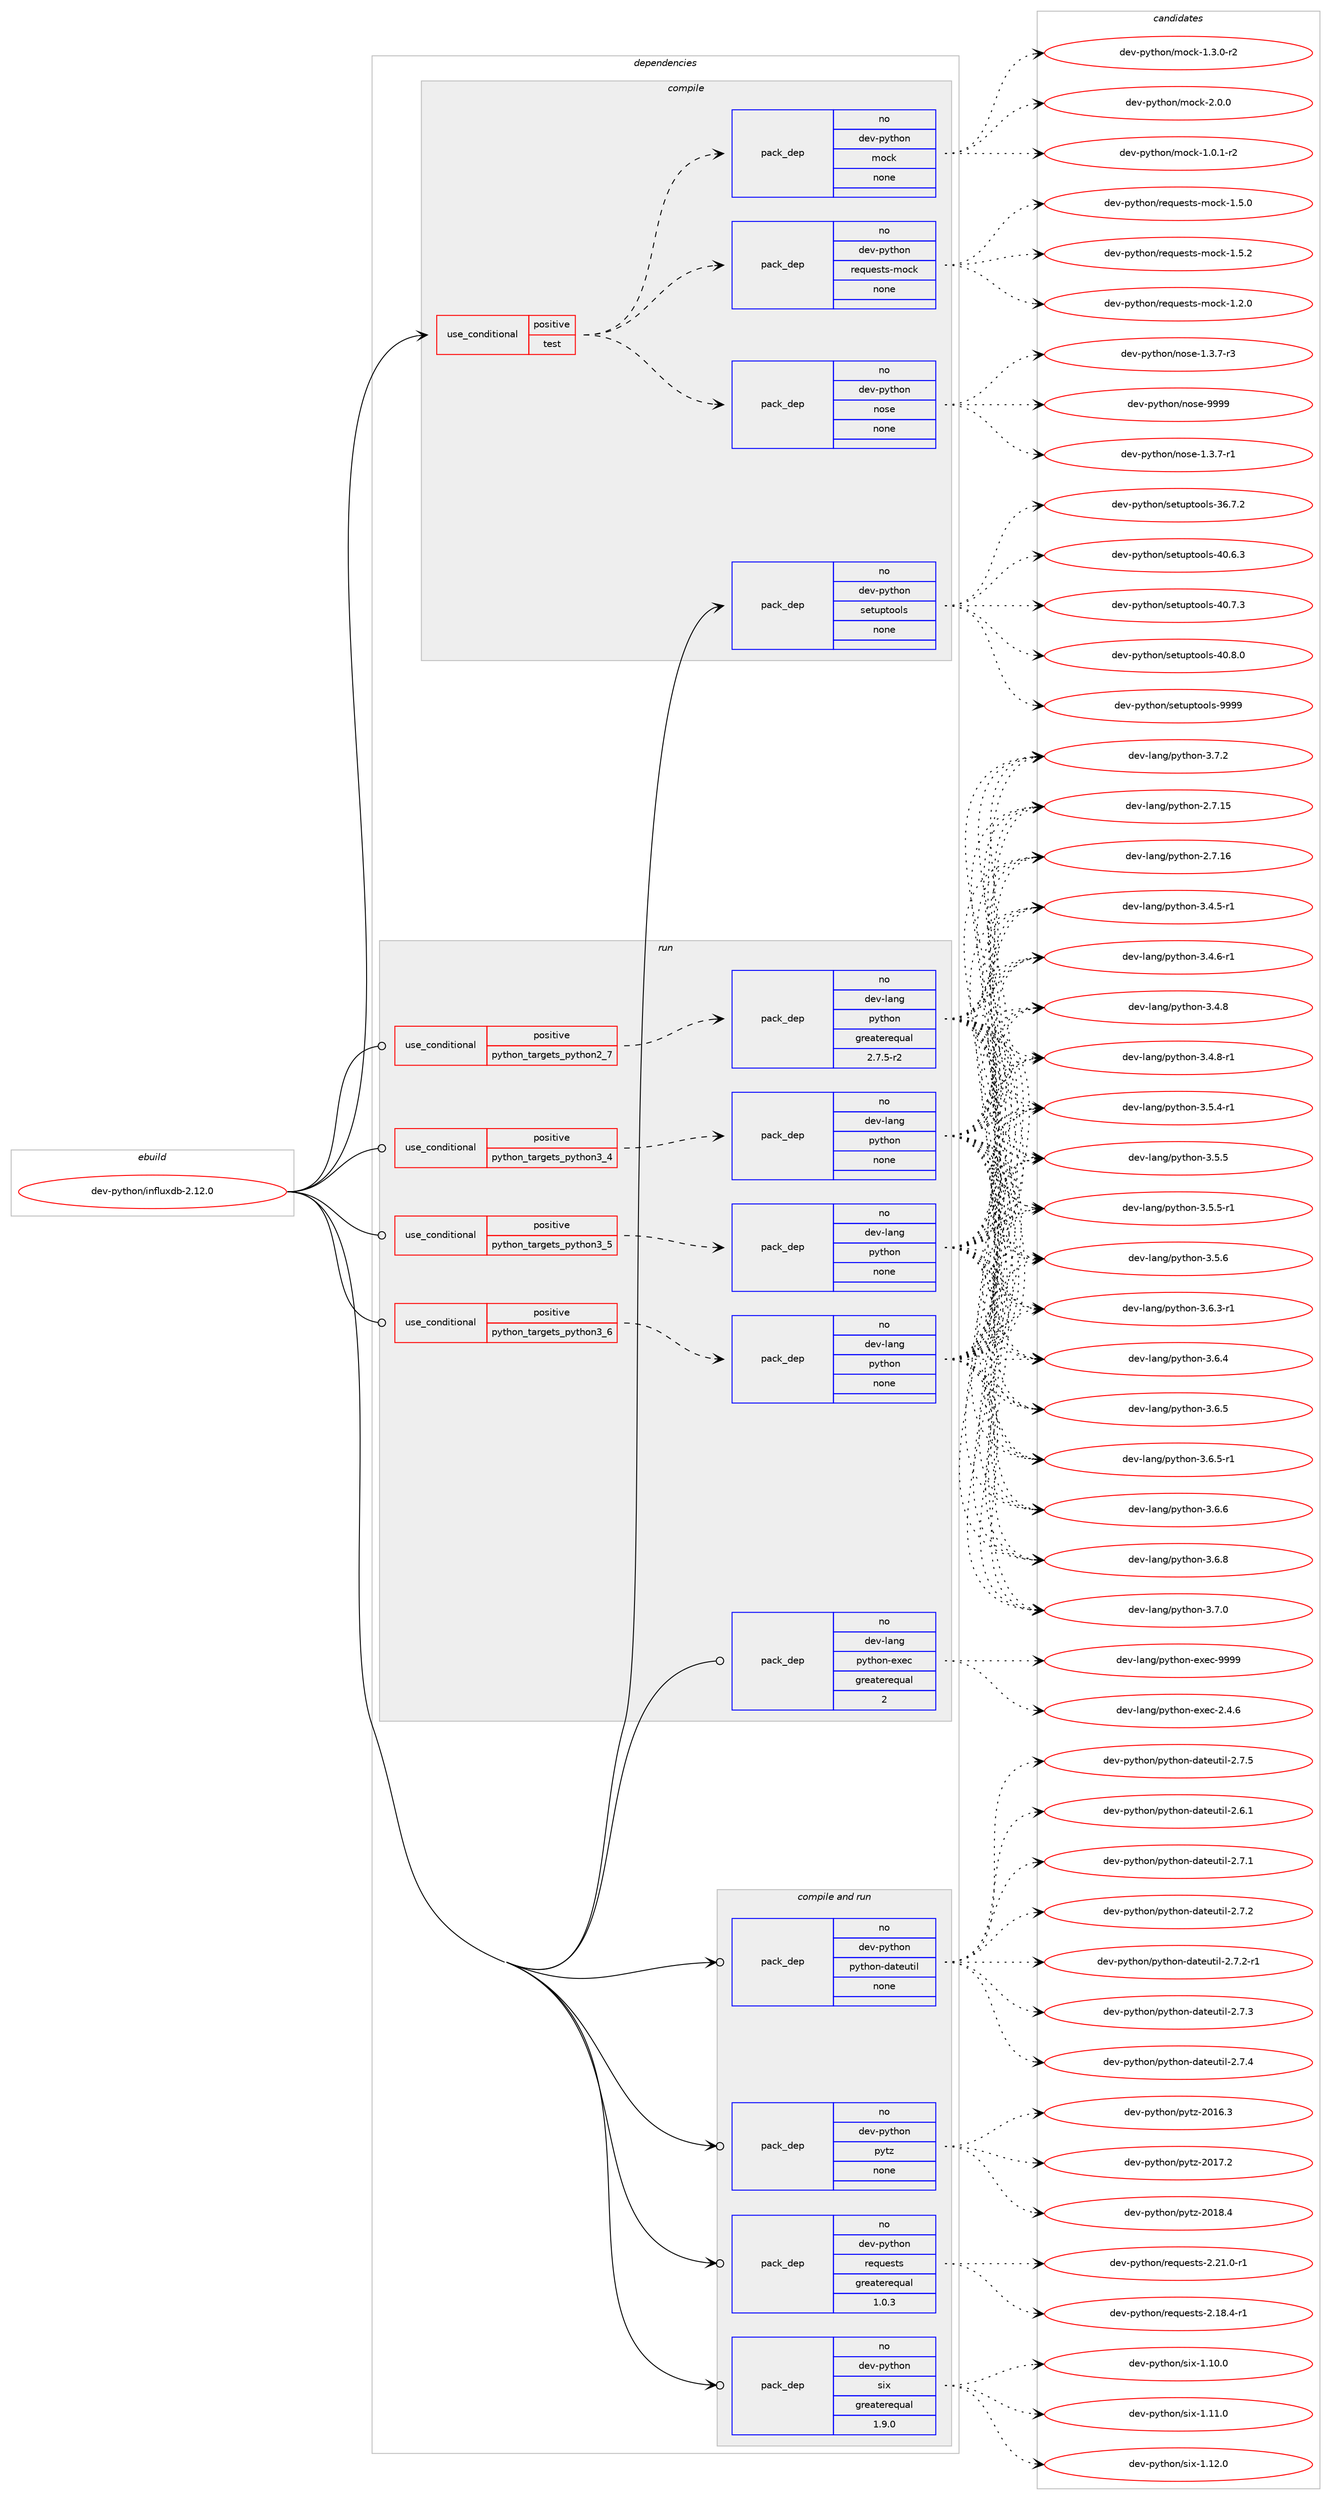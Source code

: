 digraph prolog {

# *************
# Graph options
# *************

newrank=true;
concentrate=true;
compound=true;
graph [rankdir=LR,fontname=Helvetica,fontsize=10,ranksep=1.5];#, ranksep=2.5, nodesep=0.2];
edge  [arrowhead=vee];
node  [fontname=Helvetica,fontsize=10];

# **********
# The ebuild
# **********

subgraph cluster_leftcol {
color=gray;
rank=same;
label=<<i>ebuild</i>>;
id [label="dev-python/influxdb-2.12.0", color=red, width=4, href="../dev-python/influxdb-2.12.0.svg"];
}

# ****************
# The dependencies
# ****************

subgraph cluster_midcol {
color=gray;
label=<<i>dependencies</i>>;
subgraph cluster_compile {
fillcolor="#eeeeee";
style=filled;
label=<<i>compile</i>>;
subgraph cond375789 {
dependency1413830 [label=<<TABLE BORDER="0" CELLBORDER="1" CELLSPACING="0" CELLPADDING="4"><TR><TD ROWSPAN="3" CELLPADDING="10">use_conditional</TD></TR><TR><TD>positive</TD></TR><TR><TD>test</TD></TR></TABLE>>, shape=none, color=red];
subgraph pack1014772 {
dependency1413831 [label=<<TABLE BORDER="0" CELLBORDER="1" CELLSPACING="0" CELLPADDING="4" WIDTH="220"><TR><TD ROWSPAN="6" CELLPADDING="30">pack_dep</TD></TR><TR><TD WIDTH="110">no</TD></TR><TR><TD>dev-python</TD></TR><TR><TD>mock</TD></TR><TR><TD>none</TD></TR><TR><TD></TD></TR></TABLE>>, shape=none, color=blue];
}
dependency1413830:e -> dependency1413831:w [weight=20,style="dashed",arrowhead="vee"];
subgraph pack1014773 {
dependency1413832 [label=<<TABLE BORDER="0" CELLBORDER="1" CELLSPACING="0" CELLPADDING="4" WIDTH="220"><TR><TD ROWSPAN="6" CELLPADDING="30">pack_dep</TD></TR><TR><TD WIDTH="110">no</TD></TR><TR><TD>dev-python</TD></TR><TR><TD>nose</TD></TR><TR><TD>none</TD></TR><TR><TD></TD></TR></TABLE>>, shape=none, color=blue];
}
dependency1413830:e -> dependency1413832:w [weight=20,style="dashed",arrowhead="vee"];
subgraph pack1014774 {
dependency1413833 [label=<<TABLE BORDER="0" CELLBORDER="1" CELLSPACING="0" CELLPADDING="4" WIDTH="220"><TR><TD ROWSPAN="6" CELLPADDING="30">pack_dep</TD></TR><TR><TD WIDTH="110">no</TD></TR><TR><TD>dev-python</TD></TR><TR><TD>requests-mock</TD></TR><TR><TD>none</TD></TR><TR><TD></TD></TR></TABLE>>, shape=none, color=blue];
}
dependency1413830:e -> dependency1413833:w [weight=20,style="dashed",arrowhead="vee"];
}
id:e -> dependency1413830:w [weight=20,style="solid",arrowhead="vee"];
subgraph pack1014775 {
dependency1413834 [label=<<TABLE BORDER="0" CELLBORDER="1" CELLSPACING="0" CELLPADDING="4" WIDTH="220"><TR><TD ROWSPAN="6" CELLPADDING="30">pack_dep</TD></TR><TR><TD WIDTH="110">no</TD></TR><TR><TD>dev-python</TD></TR><TR><TD>setuptools</TD></TR><TR><TD>none</TD></TR><TR><TD></TD></TR></TABLE>>, shape=none, color=blue];
}
id:e -> dependency1413834:w [weight=20,style="solid",arrowhead="vee"];
}
subgraph cluster_compileandrun {
fillcolor="#eeeeee";
style=filled;
label=<<i>compile and run</i>>;
subgraph pack1014776 {
dependency1413835 [label=<<TABLE BORDER="0" CELLBORDER="1" CELLSPACING="0" CELLPADDING="4" WIDTH="220"><TR><TD ROWSPAN="6" CELLPADDING="30">pack_dep</TD></TR><TR><TD WIDTH="110">no</TD></TR><TR><TD>dev-python</TD></TR><TR><TD>python-dateutil</TD></TR><TR><TD>none</TD></TR><TR><TD></TD></TR></TABLE>>, shape=none, color=blue];
}
id:e -> dependency1413835:w [weight=20,style="solid",arrowhead="odotvee"];
subgraph pack1014777 {
dependency1413836 [label=<<TABLE BORDER="0" CELLBORDER="1" CELLSPACING="0" CELLPADDING="4" WIDTH="220"><TR><TD ROWSPAN="6" CELLPADDING="30">pack_dep</TD></TR><TR><TD WIDTH="110">no</TD></TR><TR><TD>dev-python</TD></TR><TR><TD>pytz</TD></TR><TR><TD>none</TD></TR><TR><TD></TD></TR></TABLE>>, shape=none, color=blue];
}
id:e -> dependency1413836:w [weight=20,style="solid",arrowhead="odotvee"];
subgraph pack1014778 {
dependency1413837 [label=<<TABLE BORDER="0" CELLBORDER="1" CELLSPACING="0" CELLPADDING="4" WIDTH="220"><TR><TD ROWSPAN="6" CELLPADDING="30">pack_dep</TD></TR><TR><TD WIDTH="110">no</TD></TR><TR><TD>dev-python</TD></TR><TR><TD>requests</TD></TR><TR><TD>greaterequal</TD></TR><TR><TD>1.0.3</TD></TR></TABLE>>, shape=none, color=blue];
}
id:e -> dependency1413837:w [weight=20,style="solid",arrowhead="odotvee"];
subgraph pack1014779 {
dependency1413838 [label=<<TABLE BORDER="0" CELLBORDER="1" CELLSPACING="0" CELLPADDING="4" WIDTH="220"><TR><TD ROWSPAN="6" CELLPADDING="30">pack_dep</TD></TR><TR><TD WIDTH="110">no</TD></TR><TR><TD>dev-python</TD></TR><TR><TD>six</TD></TR><TR><TD>greaterequal</TD></TR><TR><TD>1.9.0</TD></TR></TABLE>>, shape=none, color=blue];
}
id:e -> dependency1413838:w [weight=20,style="solid",arrowhead="odotvee"];
}
subgraph cluster_run {
fillcolor="#eeeeee";
style=filled;
label=<<i>run</i>>;
subgraph cond375790 {
dependency1413839 [label=<<TABLE BORDER="0" CELLBORDER="1" CELLSPACING="0" CELLPADDING="4"><TR><TD ROWSPAN="3" CELLPADDING="10">use_conditional</TD></TR><TR><TD>positive</TD></TR><TR><TD>python_targets_python2_7</TD></TR></TABLE>>, shape=none, color=red];
subgraph pack1014780 {
dependency1413840 [label=<<TABLE BORDER="0" CELLBORDER="1" CELLSPACING="0" CELLPADDING="4" WIDTH="220"><TR><TD ROWSPAN="6" CELLPADDING="30">pack_dep</TD></TR><TR><TD WIDTH="110">no</TD></TR><TR><TD>dev-lang</TD></TR><TR><TD>python</TD></TR><TR><TD>greaterequal</TD></TR><TR><TD>2.7.5-r2</TD></TR></TABLE>>, shape=none, color=blue];
}
dependency1413839:e -> dependency1413840:w [weight=20,style="dashed",arrowhead="vee"];
}
id:e -> dependency1413839:w [weight=20,style="solid",arrowhead="odot"];
subgraph cond375791 {
dependency1413841 [label=<<TABLE BORDER="0" CELLBORDER="1" CELLSPACING="0" CELLPADDING="4"><TR><TD ROWSPAN="3" CELLPADDING="10">use_conditional</TD></TR><TR><TD>positive</TD></TR><TR><TD>python_targets_python3_4</TD></TR></TABLE>>, shape=none, color=red];
subgraph pack1014781 {
dependency1413842 [label=<<TABLE BORDER="0" CELLBORDER="1" CELLSPACING="0" CELLPADDING="4" WIDTH="220"><TR><TD ROWSPAN="6" CELLPADDING="30">pack_dep</TD></TR><TR><TD WIDTH="110">no</TD></TR><TR><TD>dev-lang</TD></TR><TR><TD>python</TD></TR><TR><TD>none</TD></TR><TR><TD></TD></TR></TABLE>>, shape=none, color=blue];
}
dependency1413841:e -> dependency1413842:w [weight=20,style="dashed",arrowhead="vee"];
}
id:e -> dependency1413841:w [weight=20,style="solid",arrowhead="odot"];
subgraph cond375792 {
dependency1413843 [label=<<TABLE BORDER="0" CELLBORDER="1" CELLSPACING="0" CELLPADDING="4"><TR><TD ROWSPAN="3" CELLPADDING="10">use_conditional</TD></TR><TR><TD>positive</TD></TR><TR><TD>python_targets_python3_5</TD></TR></TABLE>>, shape=none, color=red];
subgraph pack1014782 {
dependency1413844 [label=<<TABLE BORDER="0" CELLBORDER="1" CELLSPACING="0" CELLPADDING="4" WIDTH="220"><TR><TD ROWSPAN="6" CELLPADDING="30">pack_dep</TD></TR><TR><TD WIDTH="110">no</TD></TR><TR><TD>dev-lang</TD></TR><TR><TD>python</TD></TR><TR><TD>none</TD></TR><TR><TD></TD></TR></TABLE>>, shape=none, color=blue];
}
dependency1413843:e -> dependency1413844:w [weight=20,style="dashed",arrowhead="vee"];
}
id:e -> dependency1413843:w [weight=20,style="solid",arrowhead="odot"];
subgraph cond375793 {
dependency1413845 [label=<<TABLE BORDER="0" CELLBORDER="1" CELLSPACING="0" CELLPADDING="4"><TR><TD ROWSPAN="3" CELLPADDING="10">use_conditional</TD></TR><TR><TD>positive</TD></TR><TR><TD>python_targets_python3_6</TD></TR></TABLE>>, shape=none, color=red];
subgraph pack1014783 {
dependency1413846 [label=<<TABLE BORDER="0" CELLBORDER="1" CELLSPACING="0" CELLPADDING="4" WIDTH="220"><TR><TD ROWSPAN="6" CELLPADDING="30">pack_dep</TD></TR><TR><TD WIDTH="110">no</TD></TR><TR><TD>dev-lang</TD></TR><TR><TD>python</TD></TR><TR><TD>none</TD></TR><TR><TD></TD></TR></TABLE>>, shape=none, color=blue];
}
dependency1413845:e -> dependency1413846:w [weight=20,style="dashed",arrowhead="vee"];
}
id:e -> dependency1413845:w [weight=20,style="solid",arrowhead="odot"];
subgraph pack1014784 {
dependency1413847 [label=<<TABLE BORDER="0" CELLBORDER="1" CELLSPACING="0" CELLPADDING="4" WIDTH="220"><TR><TD ROWSPAN="6" CELLPADDING="30">pack_dep</TD></TR><TR><TD WIDTH="110">no</TD></TR><TR><TD>dev-lang</TD></TR><TR><TD>python-exec</TD></TR><TR><TD>greaterequal</TD></TR><TR><TD>2</TD></TR></TABLE>>, shape=none, color=blue];
}
id:e -> dependency1413847:w [weight=20,style="solid",arrowhead="odot"];
}
}

# **************
# The candidates
# **************

subgraph cluster_choices {
rank=same;
color=gray;
label=<<i>candidates</i>>;

subgraph choice1014772 {
color=black;
nodesep=1;
choice1001011184511212111610411111047109111991074549464846494511450 [label="dev-python/mock-1.0.1-r2", color=red, width=4,href="../dev-python/mock-1.0.1-r2.svg"];
choice1001011184511212111610411111047109111991074549465146484511450 [label="dev-python/mock-1.3.0-r2", color=red, width=4,href="../dev-python/mock-1.3.0-r2.svg"];
choice100101118451121211161041111104710911199107455046484648 [label="dev-python/mock-2.0.0", color=red, width=4,href="../dev-python/mock-2.0.0.svg"];
dependency1413831:e -> choice1001011184511212111610411111047109111991074549464846494511450:w [style=dotted,weight="100"];
dependency1413831:e -> choice1001011184511212111610411111047109111991074549465146484511450:w [style=dotted,weight="100"];
dependency1413831:e -> choice100101118451121211161041111104710911199107455046484648:w [style=dotted,weight="100"];
}
subgraph choice1014773 {
color=black;
nodesep=1;
choice10010111845112121116104111110471101111151014549465146554511449 [label="dev-python/nose-1.3.7-r1", color=red, width=4,href="../dev-python/nose-1.3.7-r1.svg"];
choice10010111845112121116104111110471101111151014549465146554511451 [label="dev-python/nose-1.3.7-r3", color=red, width=4,href="../dev-python/nose-1.3.7-r3.svg"];
choice10010111845112121116104111110471101111151014557575757 [label="dev-python/nose-9999", color=red, width=4,href="../dev-python/nose-9999.svg"];
dependency1413832:e -> choice10010111845112121116104111110471101111151014549465146554511449:w [style=dotted,weight="100"];
dependency1413832:e -> choice10010111845112121116104111110471101111151014549465146554511451:w [style=dotted,weight="100"];
dependency1413832:e -> choice10010111845112121116104111110471101111151014557575757:w [style=dotted,weight="100"];
}
subgraph choice1014774 {
color=black;
nodesep=1;
choice10010111845112121116104111110471141011131171011151161154510911199107454946504648 [label="dev-python/requests-mock-1.2.0", color=red, width=4,href="../dev-python/requests-mock-1.2.0.svg"];
choice10010111845112121116104111110471141011131171011151161154510911199107454946534648 [label="dev-python/requests-mock-1.5.0", color=red, width=4,href="../dev-python/requests-mock-1.5.0.svg"];
choice10010111845112121116104111110471141011131171011151161154510911199107454946534650 [label="dev-python/requests-mock-1.5.2", color=red, width=4,href="../dev-python/requests-mock-1.5.2.svg"];
dependency1413833:e -> choice10010111845112121116104111110471141011131171011151161154510911199107454946504648:w [style=dotted,weight="100"];
dependency1413833:e -> choice10010111845112121116104111110471141011131171011151161154510911199107454946534648:w [style=dotted,weight="100"];
dependency1413833:e -> choice10010111845112121116104111110471141011131171011151161154510911199107454946534650:w [style=dotted,weight="100"];
}
subgraph choice1014775 {
color=black;
nodesep=1;
choice100101118451121211161041111104711510111611711211611111110811545515446554650 [label="dev-python/setuptools-36.7.2", color=red, width=4,href="../dev-python/setuptools-36.7.2.svg"];
choice100101118451121211161041111104711510111611711211611111110811545524846544651 [label="dev-python/setuptools-40.6.3", color=red, width=4,href="../dev-python/setuptools-40.6.3.svg"];
choice100101118451121211161041111104711510111611711211611111110811545524846554651 [label="dev-python/setuptools-40.7.3", color=red, width=4,href="../dev-python/setuptools-40.7.3.svg"];
choice100101118451121211161041111104711510111611711211611111110811545524846564648 [label="dev-python/setuptools-40.8.0", color=red, width=4,href="../dev-python/setuptools-40.8.0.svg"];
choice10010111845112121116104111110471151011161171121161111111081154557575757 [label="dev-python/setuptools-9999", color=red, width=4,href="../dev-python/setuptools-9999.svg"];
dependency1413834:e -> choice100101118451121211161041111104711510111611711211611111110811545515446554650:w [style=dotted,weight="100"];
dependency1413834:e -> choice100101118451121211161041111104711510111611711211611111110811545524846544651:w [style=dotted,weight="100"];
dependency1413834:e -> choice100101118451121211161041111104711510111611711211611111110811545524846554651:w [style=dotted,weight="100"];
dependency1413834:e -> choice100101118451121211161041111104711510111611711211611111110811545524846564648:w [style=dotted,weight="100"];
dependency1413834:e -> choice10010111845112121116104111110471151011161171121161111111081154557575757:w [style=dotted,weight="100"];
}
subgraph choice1014776 {
color=black;
nodesep=1;
choice10010111845112121116104111110471121211161041111104510097116101117116105108455046544649 [label="dev-python/python-dateutil-2.6.1", color=red, width=4,href="../dev-python/python-dateutil-2.6.1.svg"];
choice10010111845112121116104111110471121211161041111104510097116101117116105108455046554649 [label="dev-python/python-dateutil-2.7.1", color=red, width=4,href="../dev-python/python-dateutil-2.7.1.svg"];
choice10010111845112121116104111110471121211161041111104510097116101117116105108455046554650 [label="dev-python/python-dateutil-2.7.2", color=red, width=4,href="../dev-python/python-dateutil-2.7.2.svg"];
choice100101118451121211161041111104711212111610411111045100971161011171161051084550465546504511449 [label="dev-python/python-dateutil-2.7.2-r1", color=red, width=4,href="../dev-python/python-dateutil-2.7.2-r1.svg"];
choice10010111845112121116104111110471121211161041111104510097116101117116105108455046554651 [label="dev-python/python-dateutil-2.7.3", color=red, width=4,href="../dev-python/python-dateutil-2.7.3.svg"];
choice10010111845112121116104111110471121211161041111104510097116101117116105108455046554652 [label="dev-python/python-dateutil-2.7.4", color=red, width=4,href="../dev-python/python-dateutil-2.7.4.svg"];
choice10010111845112121116104111110471121211161041111104510097116101117116105108455046554653 [label="dev-python/python-dateutil-2.7.5", color=red, width=4,href="../dev-python/python-dateutil-2.7.5.svg"];
dependency1413835:e -> choice10010111845112121116104111110471121211161041111104510097116101117116105108455046544649:w [style=dotted,weight="100"];
dependency1413835:e -> choice10010111845112121116104111110471121211161041111104510097116101117116105108455046554649:w [style=dotted,weight="100"];
dependency1413835:e -> choice10010111845112121116104111110471121211161041111104510097116101117116105108455046554650:w [style=dotted,weight="100"];
dependency1413835:e -> choice100101118451121211161041111104711212111610411111045100971161011171161051084550465546504511449:w [style=dotted,weight="100"];
dependency1413835:e -> choice10010111845112121116104111110471121211161041111104510097116101117116105108455046554651:w [style=dotted,weight="100"];
dependency1413835:e -> choice10010111845112121116104111110471121211161041111104510097116101117116105108455046554652:w [style=dotted,weight="100"];
dependency1413835:e -> choice10010111845112121116104111110471121211161041111104510097116101117116105108455046554653:w [style=dotted,weight="100"];
}
subgraph choice1014777 {
color=black;
nodesep=1;
choice100101118451121211161041111104711212111612245504849544651 [label="dev-python/pytz-2016.3", color=red, width=4,href="../dev-python/pytz-2016.3.svg"];
choice100101118451121211161041111104711212111612245504849554650 [label="dev-python/pytz-2017.2", color=red, width=4,href="../dev-python/pytz-2017.2.svg"];
choice100101118451121211161041111104711212111612245504849564652 [label="dev-python/pytz-2018.4", color=red, width=4,href="../dev-python/pytz-2018.4.svg"];
dependency1413836:e -> choice100101118451121211161041111104711212111612245504849544651:w [style=dotted,weight="100"];
dependency1413836:e -> choice100101118451121211161041111104711212111612245504849554650:w [style=dotted,weight="100"];
dependency1413836:e -> choice100101118451121211161041111104711212111612245504849564652:w [style=dotted,weight="100"];
}
subgraph choice1014778 {
color=black;
nodesep=1;
choice1001011184511212111610411111047114101113117101115116115455046495646524511449 [label="dev-python/requests-2.18.4-r1", color=red, width=4,href="../dev-python/requests-2.18.4-r1.svg"];
choice1001011184511212111610411111047114101113117101115116115455046504946484511449 [label="dev-python/requests-2.21.0-r1", color=red, width=4,href="../dev-python/requests-2.21.0-r1.svg"];
dependency1413837:e -> choice1001011184511212111610411111047114101113117101115116115455046495646524511449:w [style=dotted,weight="100"];
dependency1413837:e -> choice1001011184511212111610411111047114101113117101115116115455046504946484511449:w [style=dotted,weight="100"];
}
subgraph choice1014779 {
color=black;
nodesep=1;
choice100101118451121211161041111104711510512045494649484648 [label="dev-python/six-1.10.0", color=red, width=4,href="../dev-python/six-1.10.0.svg"];
choice100101118451121211161041111104711510512045494649494648 [label="dev-python/six-1.11.0", color=red, width=4,href="../dev-python/six-1.11.0.svg"];
choice100101118451121211161041111104711510512045494649504648 [label="dev-python/six-1.12.0", color=red, width=4,href="../dev-python/six-1.12.0.svg"];
dependency1413838:e -> choice100101118451121211161041111104711510512045494649484648:w [style=dotted,weight="100"];
dependency1413838:e -> choice100101118451121211161041111104711510512045494649494648:w [style=dotted,weight="100"];
dependency1413838:e -> choice100101118451121211161041111104711510512045494649504648:w [style=dotted,weight="100"];
}
subgraph choice1014780 {
color=black;
nodesep=1;
choice10010111845108971101034711212111610411111045504655464953 [label="dev-lang/python-2.7.15", color=red, width=4,href="../dev-lang/python-2.7.15.svg"];
choice10010111845108971101034711212111610411111045504655464954 [label="dev-lang/python-2.7.16", color=red, width=4,href="../dev-lang/python-2.7.16.svg"];
choice1001011184510897110103471121211161041111104551465246534511449 [label="dev-lang/python-3.4.5-r1", color=red, width=4,href="../dev-lang/python-3.4.5-r1.svg"];
choice1001011184510897110103471121211161041111104551465246544511449 [label="dev-lang/python-3.4.6-r1", color=red, width=4,href="../dev-lang/python-3.4.6-r1.svg"];
choice100101118451089711010347112121116104111110455146524656 [label="dev-lang/python-3.4.8", color=red, width=4,href="../dev-lang/python-3.4.8.svg"];
choice1001011184510897110103471121211161041111104551465246564511449 [label="dev-lang/python-3.4.8-r1", color=red, width=4,href="../dev-lang/python-3.4.8-r1.svg"];
choice1001011184510897110103471121211161041111104551465346524511449 [label="dev-lang/python-3.5.4-r1", color=red, width=4,href="../dev-lang/python-3.5.4-r1.svg"];
choice100101118451089711010347112121116104111110455146534653 [label="dev-lang/python-3.5.5", color=red, width=4,href="../dev-lang/python-3.5.5.svg"];
choice1001011184510897110103471121211161041111104551465346534511449 [label="dev-lang/python-3.5.5-r1", color=red, width=4,href="../dev-lang/python-3.5.5-r1.svg"];
choice100101118451089711010347112121116104111110455146534654 [label="dev-lang/python-3.5.6", color=red, width=4,href="../dev-lang/python-3.5.6.svg"];
choice1001011184510897110103471121211161041111104551465446514511449 [label="dev-lang/python-3.6.3-r1", color=red, width=4,href="../dev-lang/python-3.6.3-r1.svg"];
choice100101118451089711010347112121116104111110455146544652 [label="dev-lang/python-3.6.4", color=red, width=4,href="../dev-lang/python-3.6.4.svg"];
choice100101118451089711010347112121116104111110455146544653 [label="dev-lang/python-3.6.5", color=red, width=4,href="../dev-lang/python-3.6.5.svg"];
choice1001011184510897110103471121211161041111104551465446534511449 [label="dev-lang/python-3.6.5-r1", color=red, width=4,href="../dev-lang/python-3.6.5-r1.svg"];
choice100101118451089711010347112121116104111110455146544654 [label="dev-lang/python-3.6.6", color=red, width=4,href="../dev-lang/python-3.6.6.svg"];
choice100101118451089711010347112121116104111110455146544656 [label="dev-lang/python-3.6.8", color=red, width=4,href="../dev-lang/python-3.6.8.svg"];
choice100101118451089711010347112121116104111110455146554648 [label="dev-lang/python-3.7.0", color=red, width=4,href="../dev-lang/python-3.7.0.svg"];
choice100101118451089711010347112121116104111110455146554650 [label="dev-lang/python-3.7.2", color=red, width=4,href="../dev-lang/python-3.7.2.svg"];
dependency1413840:e -> choice10010111845108971101034711212111610411111045504655464953:w [style=dotted,weight="100"];
dependency1413840:e -> choice10010111845108971101034711212111610411111045504655464954:w [style=dotted,weight="100"];
dependency1413840:e -> choice1001011184510897110103471121211161041111104551465246534511449:w [style=dotted,weight="100"];
dependency1413840:e -> choice1001011184510897110103471121211161041111104551465246544511449:w [style=dotted,weight="100"];
dependency1413840:e -> choice100101118451089711010347112121116104111110455146524656:w [style=dotted,weight="100"];
dependency1413840:e -> choice1001011184510897110103471121211161041111104551465246564511449:w [style=dotted,weight="100"];
dependency1413840:e -> choice1001011184510897110103471121211161041111104551465346524511449:w [style=dotted,weight="100"];
dependency1413840:e -> choice100101118451089711010347112121116104111110455146534653:w [style=dotted,weight="100"];
dependency1413840:e -> choice1001011184510897110103471121211161041111104551465346534511449:w [style=dotted,weight="100"];
dependency1413840:e -> choice100101118451089711010347112121116104111110455146534654:w [style=dotted,weight="100"];
dependency1413840:e -> choice1001011184510897110103471121211161041111104551465446514511449:w [style=dotted,weight="100"];
dependency1413840:e -> choice100101118451089711010347112121116104111110455146544652:w [style=dotted,weight="100"];
dependency1413840:e -> choice100101118451089711010347112121116104111110455146544653:w [style=dotted,weight="100"];
dependency1413840:e -> choice1001011184510897110103471121211161041111104551465446534511449:w [style=dotted,weight="100"];
dependency1413840:e -> choice100101118451089711010347112121116104111110455146544654:w [style=dotted,weight="100"];
dependency1413840:e -> choice100101118451089711010347112121116104111110455146544656:w [style=dotted,weight="100"];
dependency1413840:e -> choice100101118451089711010347112121116104111110455146554648:w [style=dotted,weight="100"];
dependency1413840:e -> choice100101118451089711010347112121116104111110455146554650:w [style=dotted,weight="100"];
}
subgraph choice1014781 {
color=black;
nodesep=1;
choice10010111845108971101034711212111610411111045504655464953 [label="dev-lang/python-2.7.15", color=red, width=4,href="../dev-lang/python-2.7.15.svg"];
choice10010111845108971101034711212111610411111045504655464954 [label="dev-lang/python-2.7.16", color=red, width=4,href="../dev-lang/python-2.7.16.svg"];
choice1001011184510897110103471121211161041111104551465246534511449 [label="dev-lang/python-3.4.5-r1", color=red, width=4,href="../dev-lang/python-3.4.5-r1.svg"];
choice1001011184510897110103471121211161041111104551465246544511449 [label="dev-lang/python-3.4.6-r1", color=red, width=4,href="../dev-lang/python-3.4.6-r1.svg"];
choice100101118451089711010347112121116104111110455146524656 [label="dev-lang/python-3.4.8", color=red, width=4,href="../dev-lang/python-3.4.8.svg"];
choice1001011184510897110103471121211161041111104551465246564511449 [label="dev-lang/python-3.4.8-r1", color=red, width=4,href="../dev-lang/python-3.4.8-r1.svg"];
choice1001011184510897110103471121211161041111104551465346524511449 [label="dev-lang/python-3.5.4-r1", color=red, width=4,href="../dev-lang/python-3.5.4-r1.svg"];
choice100101118451089711010347112121116104111110455146534653 [label="dev-lang/python-3.5.5", color=red, width=4,href="../dev-lang/python-3.5.5.svg"];
choice1001011184510897110103471121211161041111104551465346534511449 [label="dev-lang/python-3.5.5-r1", color=red, width=4,href="../dev-lang/python-3.5.5-r1.svg"];
choice100101118451089711010347112121116104111110455146534654 [label="dev-lang/python-3.5.6", color=red, width=4,href="../dev-lang/python-3.5.6.svg"];
choice1001011184510897110103471121211161041111104551465446514511449 [label="dev-lang/python-3.6.3-r1", color=red, width=4,href="../dev-lang/python-3.6.3-r1.svg"];
choice100101118451089711010347112121116104111110455146544652 [label="dev-lang/python-3.6.4", color=red, width=4,href="../dev-lang/python-3.6.4.svg"];
choice100101118451089711010347112121116104111110455146544653 [label="dev-lang/python-3.6.5", color=red, width=4,href="../dev-lang/python-3.6.5.svg"];
choice1001011184510897110103471121211161041111104551465446534511449 [label="dev-lang/python-3.6.5-r1", color=red, width=4,href="../dev-lang/python-3.6.5-r1.svg"];
choice100101118451089711010347112121116104111110455146544654 [label="dev-lang/python-3.6.6", color=red, width=4,href="../dev-lang/python-3.6.6.svg"];
choice100101118451089711010347112121116104111110455146544656 [label="dev-lang/python-3.6.8", color=red, width=4,href="../dev-lang/python-3.6.8.svg"];
choice100101118451089711010347112121116104111110455146554648 [label="dev-lang/python-3.7.0", color=red, width=4,href="../dev-lang/python-3.7.0.svg"];
choice100101118451089711010347112121116104111110455146554650 [label="dev-lang/python-3.7.2", color=red, width=4,href="../dev-lang/python-3.7.2.svg"];
dependency1413842:e -> choice10010111845108971101034711212111610411111045504655464953:w [style=dotted,weight="100"];
dependency1413842:e -> choice10010111845108971101034711212111610411111045504655464954:w [style=dotted,weight="100"];
dependency1413842:e -> choice1001011184510897110103471121211161041111104551465246534511449:w [style=dotted,weight="100"];
dependency1413842:e -> choice1001011184510897110103471121211161041111104551465246544511449:w [style=dotted,weight="100"];
dependency1413842:e -> choice100101118451089711010347112121116104111110455146524656:w [style=dotted,weight="100"];
dependency1413842:e -> choice1001011184510897110103471121211161041111104551465246564511449:w [style=dotted,weight="100"];
dependency1413842:e -> choice1001011184510897110103471121211161041111104551465346524511449:w [style=dotted,weight="100"];
dependency1413842:e -> choice100101118451089711010347112121116104111110455146534653:w [style=dotted,weight="100"];
dependency1413842:e -> choice1001011184510897110103471121211161041111104551465346534511449:w [style=dotted,weight="100"];
dependency1413842:e -> choice100101118451089711010347112121116104111110455146534654:w [style=dotted,weight="100"];
dependency1413842:e -> choice1001011184510897110103471121211161041111104551465446514511449:w [style=dotted,weight="100"];
dependency1413842:e -> choice100101118451089711010347112121116104111110455146544652:w [style=dotted,weight="100"];
dependency1413842:e -> choice100101118451089711010347112121116104111110455146544653:w [style=dotted,weight="100"];
dependency1413842:e -> choice1001011184510897110103471121211161041111104551465446534511449:w [style=dotted,weight="100"];
dependency1413842:e -> choice100101118451089711010347112121116104111110455146544654:w [style=dotted,weight="100"];
dependency1413842:e -> choice100101118451089711010347112121116104111110455146544656:w [style=dotted,weight="100"];
dependency1413842:e -> choice100101118451089711010347112121116104111110455146554648:w [style=dotted,weight="100"];
dependency1413842:e -> choice100101118451089711010347112121116104111110455146554650:w [style=dotted,weight="100"];
}
subgraph choice1014782 {
color=black;
nodesep=1;
choice10010111845108971101034711212111610411111045504655464953 [label="dev-lang/python-2.7.15", color=red, width=4,href="../dev-lang/python-2.7.15.svg"];
choice10010111845108971101034711212111610411111045504655464954 [label="dev-lang/python-2.7.16", color=red, width=4,href="../dev-lang/python-2.7.16.svg"];
choice1001011184510897110103471121211161041111104551465246534511449 [label="dev-lang/python-3.4.5-r1", color=red, width=4,href="../dev-lang/python-3.4.5-r1.svg"];
choice1001011184510897110103471121211161041111104551465246544511449 [label="dev-lang/python-3.4.6-r1", color=red, width=4,href="../dev-lang/python-3.4.6-r1.svg"];
choice100101118451089711010347112121116104111110455146524656 [label="dev-lang/python-3.4.8", color=red, width=4,href="../dev-lang/python-3.4.8.svg"];
choice1001011184510897110103471121211161041111104551465246564511449 [label="dev-lang/python-3.4.8-r1", color=red, width=4,href="../dev-lang/python-3.4.8-r1.svg"];
choice1001011184510897110103471121211161041111104551465346524511449 [label="dev-lang/python-3.5.4-r1", color=red, width=4,href="../dev-lang/python-3.5.4-r1.svg"];
choice100101118451089711010347112121116104111110455146534653 [label="dev-lang/python-3.5.5", color=red, width=4,href="../dev-lang/python-3.5.5.svg"];
choice1001011184510897110103471121211161041111104551465346534511449 [label="dev-lang/python-3.5.5-r1", color=red, width=4,href="../dev-lang/python-3.5.5-r1.svg"];
choice100101118451089711010347112121116104111110455146534654 [label="dev-lang/python-3.5.6", color=red, width=4,href="../dev-lang/python-3.5.6.svg"];
choice1001011184510897110103471121211161041111104551465446514511449 [label="dev-lang/python-3.6.3-r1", color=red, width=4,href="../dev-lang/python-3.6.3-r1.svg"];
choice100101118451089711010347112121116104111110455146544652 [label="dev-lang/python-3.6.4", color=red, width=4,href="../dev-lang/python-3.6.4.svg"];
choice100101118451089711010347112121116104111110455146544653 [label="dev-lang/python-3.6.5", color=red, width=4,href="../dev-lang/python-3.6.5.svg"];
choice1001011184510897110103471121211161041111104551465446534511449 [label="dev-lang/python-3.6.5-r1", color=red, width=4,href="../dev-lang/python-3.6.5-r1.svg"];
choice100101118451089711010347112121116104111110455146544654 [label="dev-lang/python-3.6.6", color=red, width=4,href="../dev-lang/python-3.6.6.svg"];
choice100101118451089711010347112121116104111110455146544656 [label="dev-lang/python-3.6.8", color=red, width=4,href="../dev-lang/python-3.6.8.svg"];
choice100101118451089711010347112121116104111110455146554648 [label="dev-lang/python-3.7.0", color=red, width=4,href="../dev-lang/python-3.7.0.svg"];
choice100101118451089711010347112121116104111110455146554650 [label="dev-lang/python-3.7.2", color=red, width=4,href="../dev-lang/python-3.7.2.svg"];
dependency1413844:e -> choice10010111845108971101034711212111610411111045504655464953:w [style=dotted,weight="100"];
dependency1413844:e -> choice10010111845108971101034711212111610411111045504655464954:w [style=dotted,weight="100"];
dependency1413844:e -> choice1001011184510897110103471121211161041111104551465246534511449:w [style=dotted,weight="100"];
dependency1413844:e -> choice1001011184510897110103471121211161041111104551465246544511449:w [style=dotted,weight="100"];
dependency1413844:e -> choice100101118451089711010347112121116104111110455146524656:w [style=dotted,weight="100"];
dependency1413844:e -> choice1001011184510897110103471121211161041111104551465246564511449:w [style=dotted,weight="100"];
dependency1413844:e -> choice1001011184510897110103471121211161041111104551465346524511449:w [style=dotted,weight="100"];
dependency1413844:e -> choice100101118451089711010347112121116104111110455146534653:w [style=dotted,weight="100"];
dependency1413844:e -> choice1001011184510897110103471121211161041111104551465346534511449:w [style=dotted,weight="100"];
dependency1413844:e -> choice100101118451089711010347112121116104111110455146534654:w [style=dotted,weight="100"];
dependency1413844:e -> choice1001011184510897110103471121211161041111104551465446514511449:w [style=dotted,weight="100"];
dependency1413844:e -> choice100101118451089711010347112121116104111110455146544652:w [style=dotted,weight="100"];
dependency1413844:e -> choice100101118451089711010347112121116104111110455146544653:w [style=dotted,weight="100"];
dependency1413844:e -> choice1001011184510897110103471121211161041111104551465446534511449:w [style=dotted,weight="100"];
dependency1413844:e -> choice100101118451089711010347112121116104111110455146544654:w [style=dotted,weight="100"];
dependency1413844:e -> choice100101118451089711010347112121116104111110455146544656:w [style=dotted,weight="100"];
dependency1413844:e -> choice100101118451089711010347112121116104111110455146554648:w [style=dotted,weight="100"];
dependency1413844:e -> choice100101118451089711010347112121116104111110455146554650:w [style=dotted,weight="100"];
}
subgraph choice1014783 {
color=black;
nodesep=1;
choice10010111845108971101034711212111610411111045504655464953 [label="dev-lang/python-2.7.15", color=red, width=4,href="../dev-lang/python-2.7.15.svg"];
choice10010111845108971101034711212111610411111045504655464954 [label="dev-lang/python-2.7.16", color=red, width=4,href="../dev-lang/python-2.7.16.svg"];
choice1001011184510897110103471121211161041111104551465246534511449 [label="dev-lang/python-3.4.5-r1", color=red, width=4,href="../dev-lang/python-3.4.5-r1.svg"];
choice1001011184510897110103471121211161041111104551465246544511449 [label="dev-lang/python-3.4.6-r1", color=red, width=4,href="../dev-lang/python-3.4.6-r1.svg"];
choice100101118451089711010347112121116104111110455146524656 [label="dev-lang/python-3.4.8", color=red, width=4,href="../dev-lang/python-3.4.8.svg"];
choice1001011184510897110103471121211161041111104551465246564511449 [label="dev-lang/python-3.4.8-r1", color=red, width=4,href="../dev-lang/python-3.4.8-r1.svg"];
choice1001011184510897110103471121211161041111104551465346524511449 [label="dev-lang/python-3.5.4-r1", color=red, width=4,href="../dev-lang/python-3.5.4-r1.svg"];
choice100101118451089711010347112121116104111110455146534653 [label="dev-lang/python-3.5.5", color=red, width=4,href="../dev-lang/python-3.5.5.svg"];
choice1001011184510897110103471121211161041111104551465346534511449 [label="dev-lang/python-3.5.5-r1", color=red, width=4,href="../dev-lang/python-3.5.5-r1.svg"];
choice100101118451089711010347112121116104111110455146534654 [label="dev-lang/python-3.5.6", color=red, width=4,href="../dev-lang/python-3.5.6.svg"];
choice1001011184510897110103471121211161041111104551465446514511449 [label="dev-lang/python-3.6.3-r1", color=red, width=4,href="../dev-lang/python-3.6.3-r1.svg"];
choice100101118451089711010347112121116104111110455146544652 [label="dev-lang/python-3.6.4", color=red, width=4,href="../dev-lang/python-3.6.4.svg"];
choice100101118451089711010347112121116104111110455146544653 [label="dev-lang/python-3.6.5", color=red, width=4,href="../dev-lang/python-3.6.5.svg"];
choice1001011184510897110103471121211161041111104551465446534511449 [label="dev-lang/python-3.6.5-r1", color=red, width=4,href="../dev-lang/python-3.6.5-r1.svg"];
choice100101118451089711010347112121116104111110455146544654 [label="dev-lang/python-3.6.6", color=red, width=4,href="../dev-lang/python-3.6.6.svg"];
choice100101118451089711010347112121116104111110455146544656 [label="dev-lang/python-3.6.8", color=red, width=4,href="../dev-lang/python-3.6.8.svg"];
choice100101118451089711010347112121116104111110455146554648 [label="dev-lang/python-3.7.0", color=red, width=4,href="../dev-lang/python-3.7.0.svg"];
choice100101118451089711010347112121116104111110455146554650 [label="dev-lang/python-3.7.2", color=red, width=4,href="../dev-lang/python-3.7.2.svg"];
dependency1413846:e -> choice10010111845108971101034711212111610411111045504655464953:w [style=dotted,weight="100"];
dependency1413846:e -> choice10010111845108971101034711212111610411111045504655464954:w [style=dotted,weight="100"];
dependency1413846:e -> choice1001011184510897110103471121211161041111104551465246534511449:w [style=dotted,weight="100"];
dependency1413846:e -> choice1001011184510897110103471121211161041111104551465246544511449:w [style=dotted,weight="100"];
dependency1413846:e -> choice100101118451089711010347112121116104111110455146524656:w [style=dotted,weight="100"];
dependency1413846:e -> choice1001011184510897110103471121211161041111104551465246564511449:w [style=dotted,weight="100"];
dependency1413846:e -> choice1001011184510897110103471121211161041111104551465346524511449:w [style=dotted,weight="100"];
dependency1413846:e -> choice100101118451089711010347112121116104111110455146534653:w [style=dotted,weight="100"];
dependency1413846:e -> choice1001011184510897110103471121211161041111104551465346534511449:w [style=dotted,weight="100"];
dependency1413846:e -> choice100101118451089711010347112121116104111110455146534654:w [style=dotted,weight="100"];
dependency1413846:e -> choice1001011184510897110103471121211161041111104551465446514511449:w [style=dotted,weight="100"];
dependency1413846:e -> choice100101118451089711010347112121116104111110455146544652:w [style=dotted,weight="100"];
dependency1413846:e -> choice100101118451089711010347112121116104111110455146544653:w [style=dotted,weight="100"];
dependency1413846:e -> choice1001011184510897110103471121211161041111104551465446534511449:w [style=dotted,weight="100"];
dependency1413846:e -> choice100101118451089711010347112121116104111110455146544654:w [style=dotted,weight="100"];
dependency1413846:e -> choice100101118451089711010347112121116104111110455146544656:w [style=dotted,weight="100"];
dependency1413846:e -> choice100101118451089711010347112121116104111110455146554648:w [style=dotted,weight="100"];
dependency1413846:e -> choice100101118451089711010347112121116104111110455146554650:w [style=dotted,weight="100"];
}
subgraph choice1014784 {
color=black;
nodesep=1;
choice1001011184510897110103471121211161041111104510112010199455046524654 [label="dev-lang/python-exec-2.4.6", color=red, width=4,href="../dev-lang/python-exec-2.4.6.svg"];
choice10010111845108971101034711212111610411111045101120101994557575757 [label="dev-lang/python-exec-9999", color=red, width=4,href="../dev-lang/python-exec-9999.svg"];
dependency1413847:e -> choice1001011184510897110103471121211161041111104510112010199455046524654:w [style=dotted,weight="100"];
dependency1413847:e -> choice10010111845108971101034711212111610411111045101120101994557575757:w [style=dotted,weight="100"];
}
}

}
